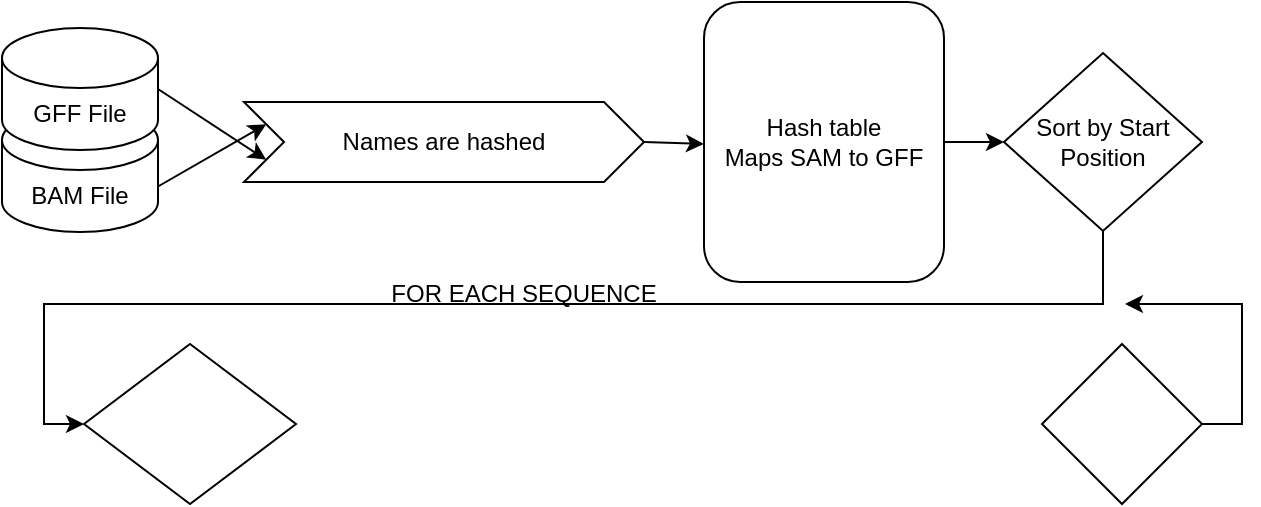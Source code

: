 <mxfile version="17.4.6" type="github">
  <diagram id="9N8NZy3taT8siIMRnL9C" name="Page-1">
    <mxGraphModel dx="2062" dy="1161" grid="1" gridSize="10" guides="1" tooltips="1" connect="1" arrows="1" fold="1" page="1" pageScale="1" pageWidth="850" pageHeight="1100" math="0" shadow="0">
      <root>
        <mxCell id="0" />
        <mxCell id="1" parent="0" />
        <mxCell id="cbGjJiORp9Pvt2h9e500-3" value="Names are hashed" style="shape=step;perimeter=stepPerimeter;whiteSpace=wrap;html=1;fixedSize=1;" vertex="1" parent="1">
          <mxGeometry x="210" y="179" width="200" height="40" as="geometry" />
        </mxCell>
        <mxCell id="cbGjJiORp9Pvt2h9e500-22" style="edgeStyle=orthogonalEdgeStyle;rounded=0;orthogonalLoop=1;jettySize=auto;html=1;exitX=1;exitY=0.5;exitDx=0;exitDy=0;" edge="1" parent="1" source="cbGjJiORp9Pvt2h9e500-4" target="cbGjJiORp9Pvt2h9e500-11">
          <mxGeometry relative="1" as="geometry" />
        </mxCell>
        <mxCell id="cbGjJiORp9Pvt2h9e500-4" value="&lt;div&gt;Hash table&lt;/div&gt;&lt;div&gt;Maps SAM to GFF&lt;br&gt;&lt;/div&gt;" style="rounded=1;whiteSpace=wrap;html=1;" vertex="1" parent="1">
          <mxGeometry x="440" y="129" width="120" height="140" as="geometry" />
        </mxCell>
        <mxCell id="cbGjJiORp9Pvt2h9e500-6" value="BAM File" style="shape=cylinder3;whiteSpace=wrap;html=1;boundedLbl=1;backgroundOutline=1;size=15;" vertex="1" parent="1">
          <mxGeometry x="89" y="183" width="78" height="61" as="geometry" />
        </mxCell>
        <mxCell id="cbGjJiORp9Pvt2h9e500-8" value="GFF File" style="shape=cylinder3;whiteSpace=wrap;html=1;boundedLbl=1;backgroundOutline=1;size=15;" vertex="1" parent="1">
          <mxGeometry x="89" y="142" width="78" height="61" as="geometry" />
        </mxCell>
        <mxCell id="cbGjJiORp9Pvt2h9e500-25" style="edgeStyle=orthogonalEdgeStyle;rounded=0;orthogonalLoop=1;jettySize=auto;html=1;exitX=0.5;exitY=1;exitDx=0;exitDy=0;entryX=0;entryY=0.5;entryDx=0;entryDy=0;" edge="1" parent="1" source="cbGjJiORp9Pvt2h9e500-11" target="cbGjJiORp9Pvt2h9e500-24">
          <mxGeometry relative="1" as="geometry">
            <Array as="points">
              <mxPoint x="640" y="280" />
              <mxPoint x="110" y="280" />
              <mxPoint x="110" y="340" />
            </Array>
          </mxGeometry>
        </mxCell>
        <mxCell id="cbGjJiORp9Pvt2h9e500-11" value="Sort by Start Position" style="rhombus;whiteSpace=wrap;html=1;" vertex="1" parent="1">
          <mxGeometry x="590" y="154.5" width="99" height="89" as="geometry" />
        </mxCell>
        <mxCell id="cbGjJiORp9Pvt2h9e500-33" style="edgeStyle=orthogonalEdgeStyle;rounded=0;orthogonalLoop=1;jettySize=auto;html=1;exitX=1;exitY=0.5;exitDx=0;exitDy=0;" edge="1" parent="1" source="cbGjJiORp9Pvt2h9e500-12">
          <mxGeometry relative="1" as="geometry">
            <mxPoint x="650" y="280" as="targetPoint" />
          </mxGeometry>
        </mxCell>
        <mxCell id="cbGjJiORp9Pvt2h9e500-12" value="" style="rhombus;whiteSpace=wrap;html=1;" vertex="1" parent="1">
          <mxGeometry x="609" y="300" width="80" height="80" as="geometry" />
        </mxCell>
        <mxCell id="cbGjJiORp9Pvt2h9e500-14" value="" style="endArrow=classic;html=1;rounded=0;exitX=1;exitY=0;exitDx=0;exitDy=38.25;exitPerimeter=0;entryX=0;entryY=0.25;entryDx=0;entryDy=0;" edge="1" parent="1" source="cbGjJiORp9Pvt2h9e500-6" target="cbGjJiORp9Pvt2h9e500-3">
          <mxGeometry width="50" height="50" relative="1" as="geometry">
            <mxPoint x="170" y="260" as="sourcePoint" />
            <mxPoint x="220" y="210" as="targetPoint" />
          </mxGeometry>
        </mxCell>
        <mxCell id="cbGjJiORp9Pvt2h9e500-15" value="" style="endArrow=classic;html=1;rounded=0;exitX=1;exitY=0.5;exitDx=0;exitDy=0;exitPerimeter=0;entryX=0;entryY=0.75;entryDx=0;entryDy=0;" edge="1" parent="1" source="cbGjJiORp9Pvt2h9e500-8" target="cbGjJiORp9Pvt2h9e500-3">
          <mxGeometry width="50" height="50" relative="1" as="geometry">
            <mxPoint x="177" y="236.25" as="sourcePoint" />
            <mxPoint x="231.111" y="217.889" as="targetPoint" />
          </mxGeometry>
        </mxCell>
        <mxCell id="cbGjJiORp9Pvt2h9e500-16" value="" style="endArrow=classic;html=1;rounded=0;exitX=1;exitY=0.5;exitDx=0;exitDy=0;" edge="1" parent="1" source="cbGjJiORp9Pvt2h9e500-3">
          <mxGeometry width="50" height="50" relative="1" as="geometry">
            <mxPoint x="400" y="250" as="sourcePoint" />
            <mxPoint x="440" y="200" as="targetPoint" />
          </mxGeometry>
        </mxCell>
        <mxCell id="cbGjJiORp9Pvt2h9e500-24" value="" style="rhombus;whiteSpace=wrap;html=1;" vertex="1" parent="1">
          <mxGeometry x="130" y="300" width="106" height="80" as="geometry" />
        </mxCell>
        <mxCell id="cbGjJiORp9Pvt2h9e500-31" value="FOR EACH SEQUENCE" style="text;html=1;strokeColor=none;fillColor=none;align=center;verticalAlign=middle;whiteSpace=wrap;rounded=0;" vertex="1" parent="1">
          <mxGeometry x="280" y="260" width="140" height="30" as="geometry" />
        </mxCell>
      </root>
    </mxGraphModel>
  </diagram>
</mxfile>
